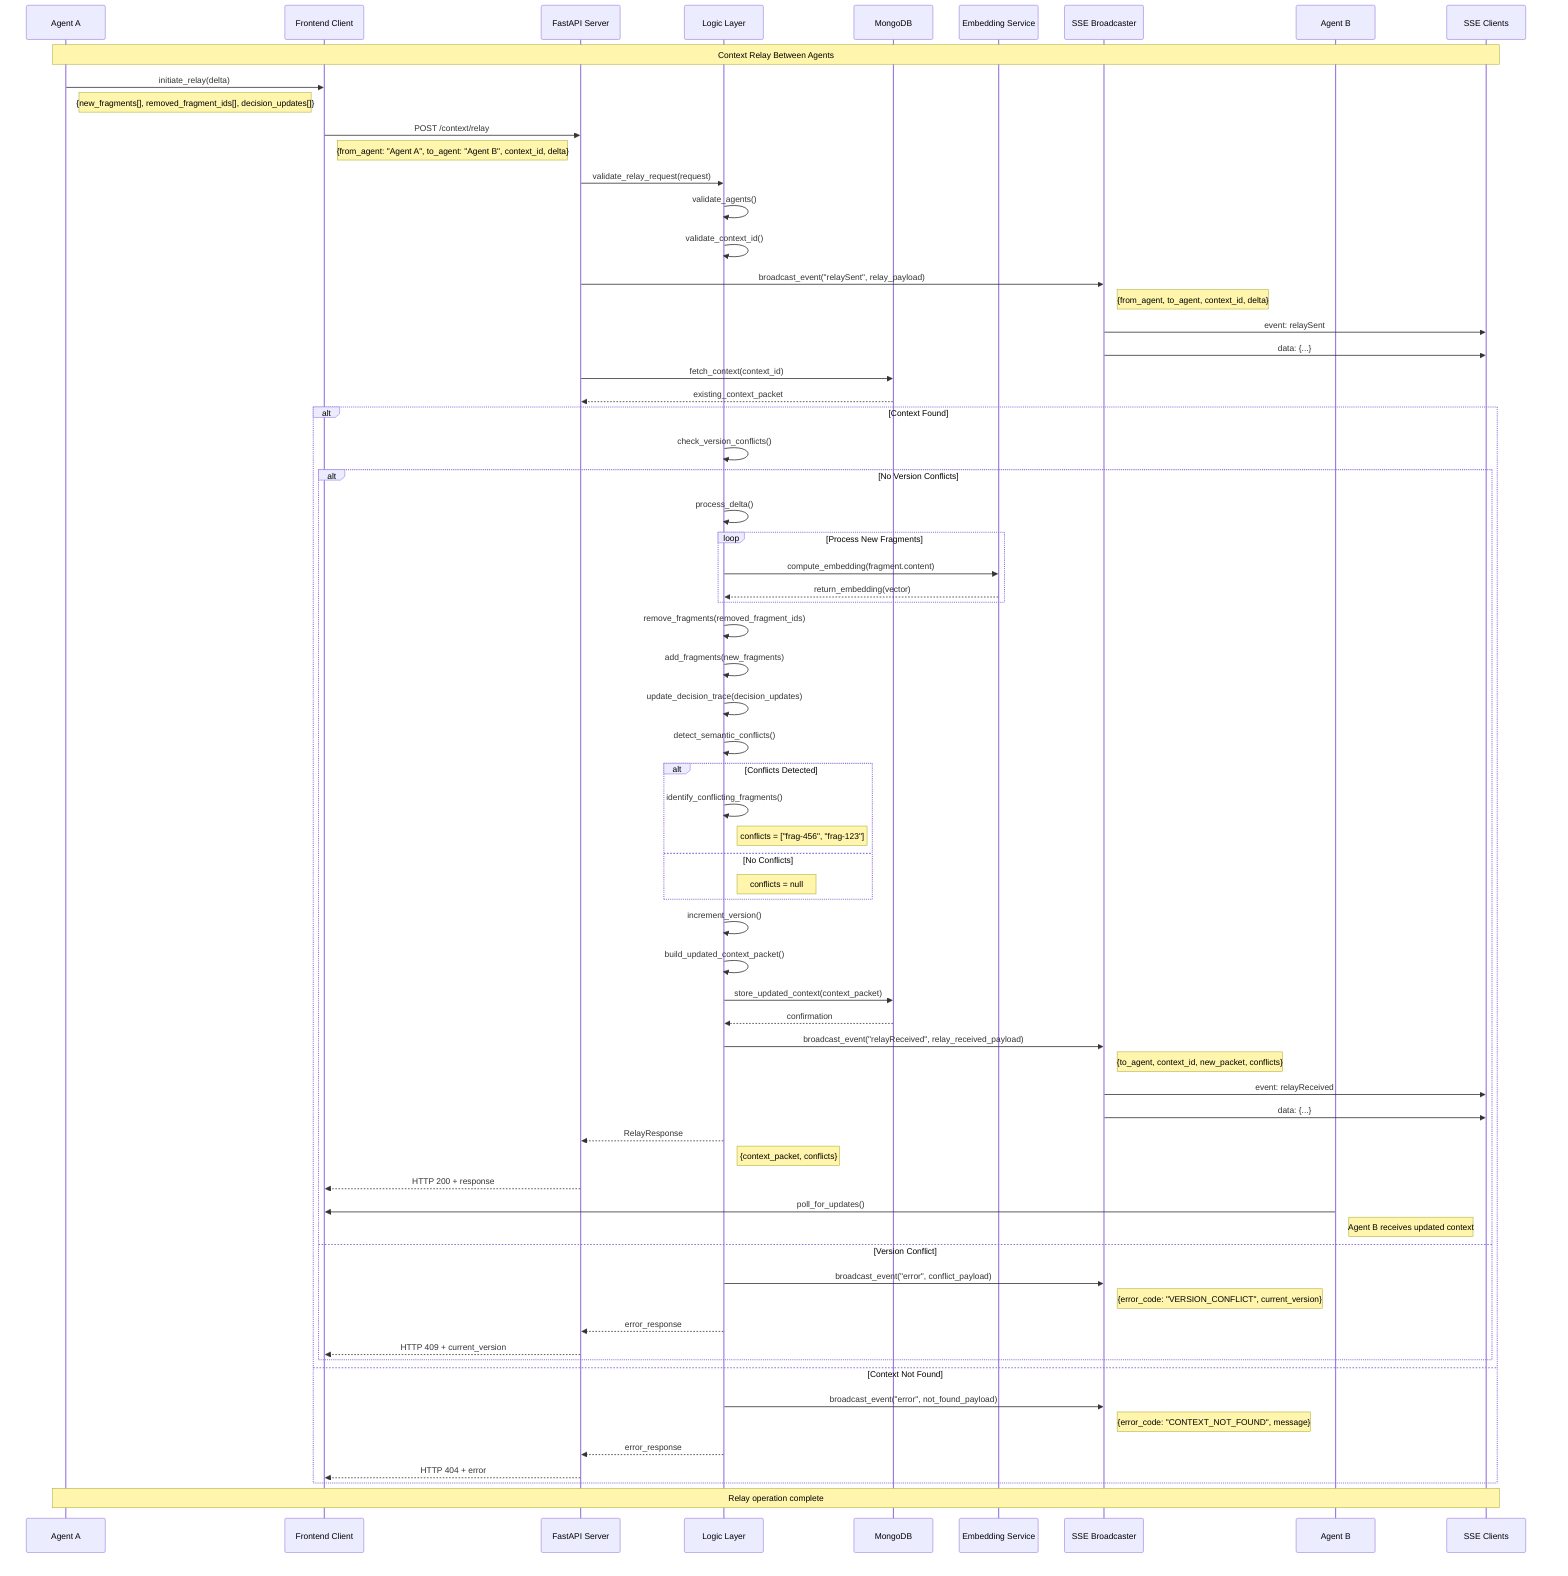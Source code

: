 sequenceDiagram
    participant AgentA as Agent A
    participant Frontend as Frontend Client
    participant API as FastAPI Server
    participant Logic as Logic Layer
    participant DB as MongoDB
    participant Embedding as Embedding Service
    participant SSE as SSE Broadcaster
    participant AgentB as Agent B
    participant Clients as SSE Clients

    Note over AgentA,Clients: Context Relay Between Agents

    AgentA->>Frontend: initiate_relay(delta)
    Note right of AgentA: {new_fragments[], removed_fragment_ids[], decision_updates[]}

    Frontend->>API: POST /context/relay
    Note right of Frontend: {from_agent: "Agent A", to_agent: "Agent B", context_id, delta}

    API->>Logic: validate_relay_request(request)
    Logic->>Logic: validate_agents()
    Logic->>Logic: validate_context_id()

    API->>SSE: broadcast_event("relaySent", relay_payload)
    Note right of SSE: {from_agent, to_agent, context_id, delta}

    SSE->>Clients: event: relaySent
    SSE->>Clients: data: {...}

    API->>DB: fetch_context(context_id)
    DB-->>API: existing_context_packet

    alt Context Found
        Logic->>Logic: check_version_conflicts()

        alt No Version Conflicts
            Logic->>Logic: process_delta()

            loop Process New Fragments
                Logic->>Embedding: compute_embedding(fragment.content)
                Embedding-->>Logic: return_embedding(vector)
            end

            Logic->>Logic: remove_fragments(removed_fragment_ids)
            Logic->>Logic: add_fragments(new_fragments)
            Logic->>Logic: update_decision_trace(decision_updates)

            Logic->>Logic: detect_semantic_conflicts()

            alt Conflicts Detected
                Logic->>Logic: identify_conflicting_fragments()
                Note right of Logic: conflicts = ["frag-456", "frag-123"]
            else No Conflicts
                Note right of Logic: conflicts = null
            end

            Logic->>Logic: increment_version()
            Logic->>Logic: build_updated_context_packet()

            Logic->>DB: store_updated_context(context_packet)
            DB-->>Logic: confirmation

            Logic->>SSE: broadcast_event("relayReceived", relay_received_payload)
            Note right of SSE: {to_agent, context_id, new_packet, conflicts}

            SSE->>Clients: event: relayReceived
            SSE->>Clients: data: {...}

            Logic-->>API: RelayResponse
            Note right of Logic: {context_packet, conflicts}

            API-->>Frontend: HTTP 200 + response

            AgentB->>Frontend: poll_for_updates()
            Note right of AgentB: Agent B receives updated context
        else Version Conflict
            Logic->>SSE: broadcast_event("error", conflict_payload)
            Note right of SSE: {error_code: "VERSION_CONFLICT", current_version}

            Logic-->>API: error_response
            API-->>Frontend: HTTP 409 + current_version
        end
    else Context Not Found
        Logic->>SSE: broadcast_event("error", not_found_payload)
        Note right of SSE: {error_code: "CONTEXT_NOT_FOUND", message}

        Logic-->>API: error_response
        API-->>Frontend: HTTP 404 + error
    end

    Note over AgentA,Clients: Relay operation complete